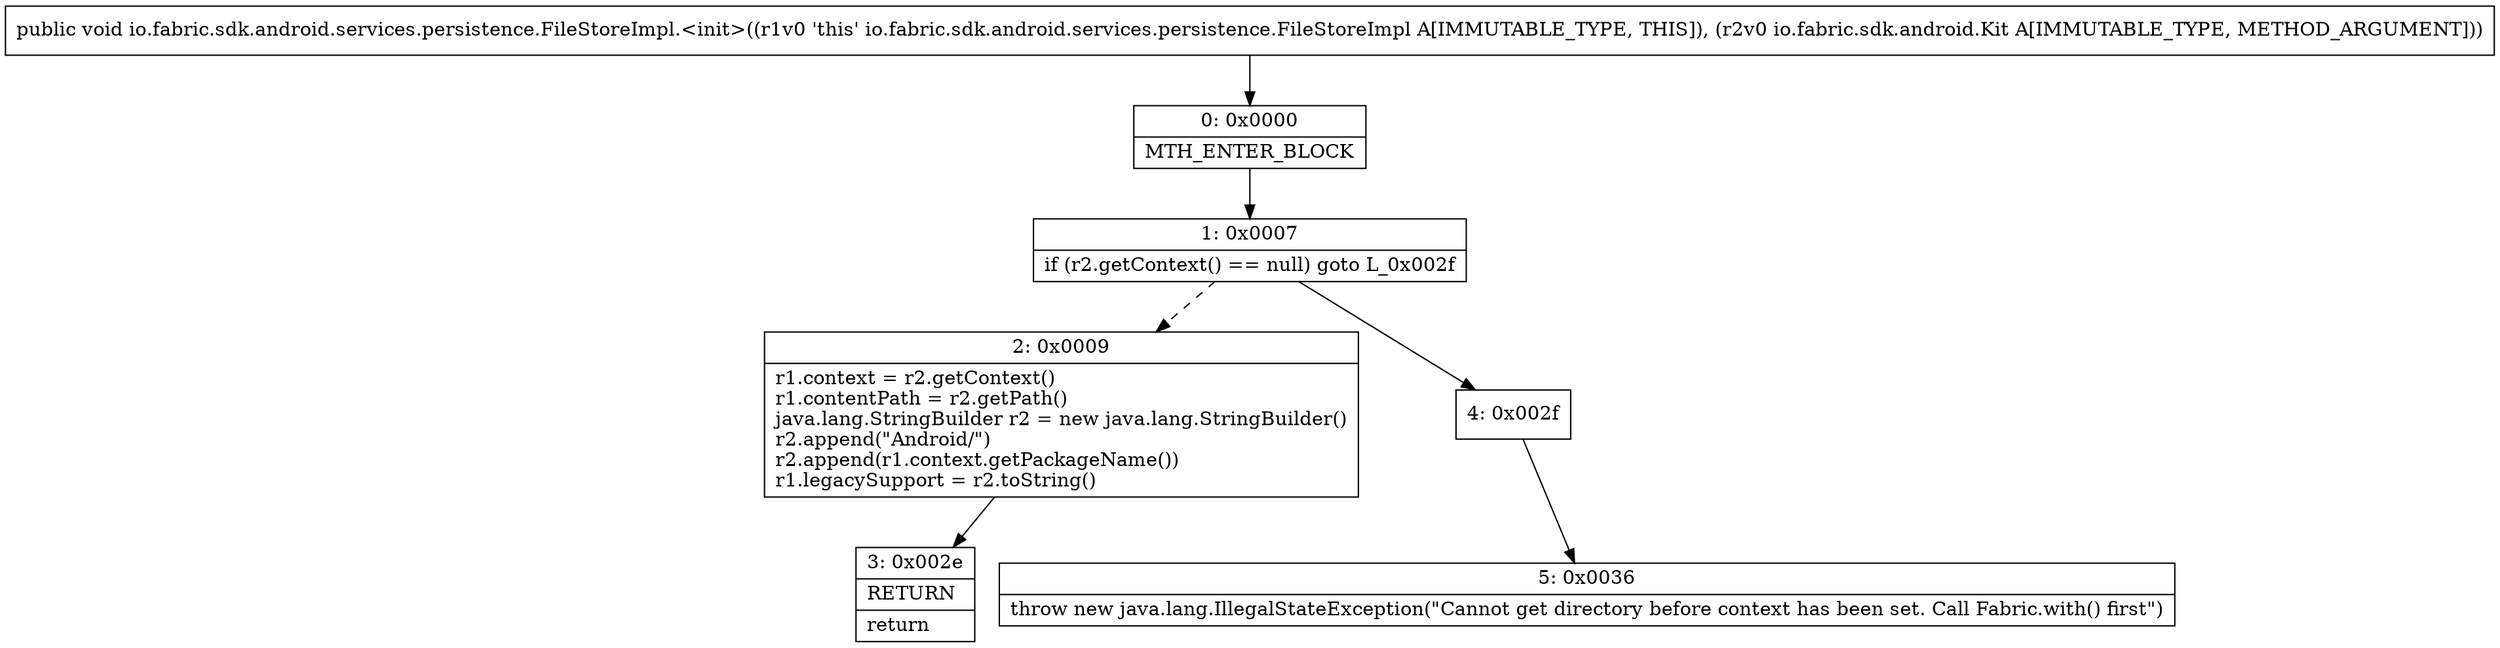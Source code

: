 digraph "CFG forio.fabric.sdk.android.services.persistence.FileStoreImpl.\<init\>(Lio\/fabric\/sdk\/android\/Kit;)V" {
Node_0 [shape=record,label="{0\:\ 0x0000|MTH_ENTER_BLOCK\l}"];
Node_1 [shape=record,label="{1\:\ 0x0007|if (r2.getContext() == null) goto L_0x002f\l}"];
Node_2 [shape=record,label="{2\:\ 0x0009|r1.context = r2.getContext()\lr1.contentPath = r2.getPath()\ljava.lang.StringBuilder r2 = new java.lang.StringBuilder()\lr2.append(\"Android\/\")\lr2.append(r1.context.getPackageName())\lr1.legacySupport = r2.toString()\l}"];
Node_3 [shape=record,label="{3\:\ 0x002e|RETURN\l|return\l}"];
Node_4 [shape=record,label="{4\:\ 0x002f}"];
Node_5 [shape=record,label="{5\:\ 0x0036|throw new java.lang.IllegalStateException(\"Cannot get directory before context has been set. Call Fabric.with() first\")\l}"];
MethodNode[shape=record,label="{public void io.fabric.sdk.android.services.persistence.FileStoreImpl.\<init\>((r1v0 'this' io.fabric.sdk.android.services.persistence.FileStoreImpl A[IMMUTABLE_TYPE, THIS]), (r2v0 io.fabric.sdk.android.Kit A[IMMUTABLE_TYPE, METHOD_ARGUMENT])) }"];
MethodNode -> Node_0;
Node_0 -> Node_1;
Node_1 -> Node_2[style=dashed];
Node_1 -> Node_4;
Node_2 -> Node_3;
Node_4 -> Node_5;
}

